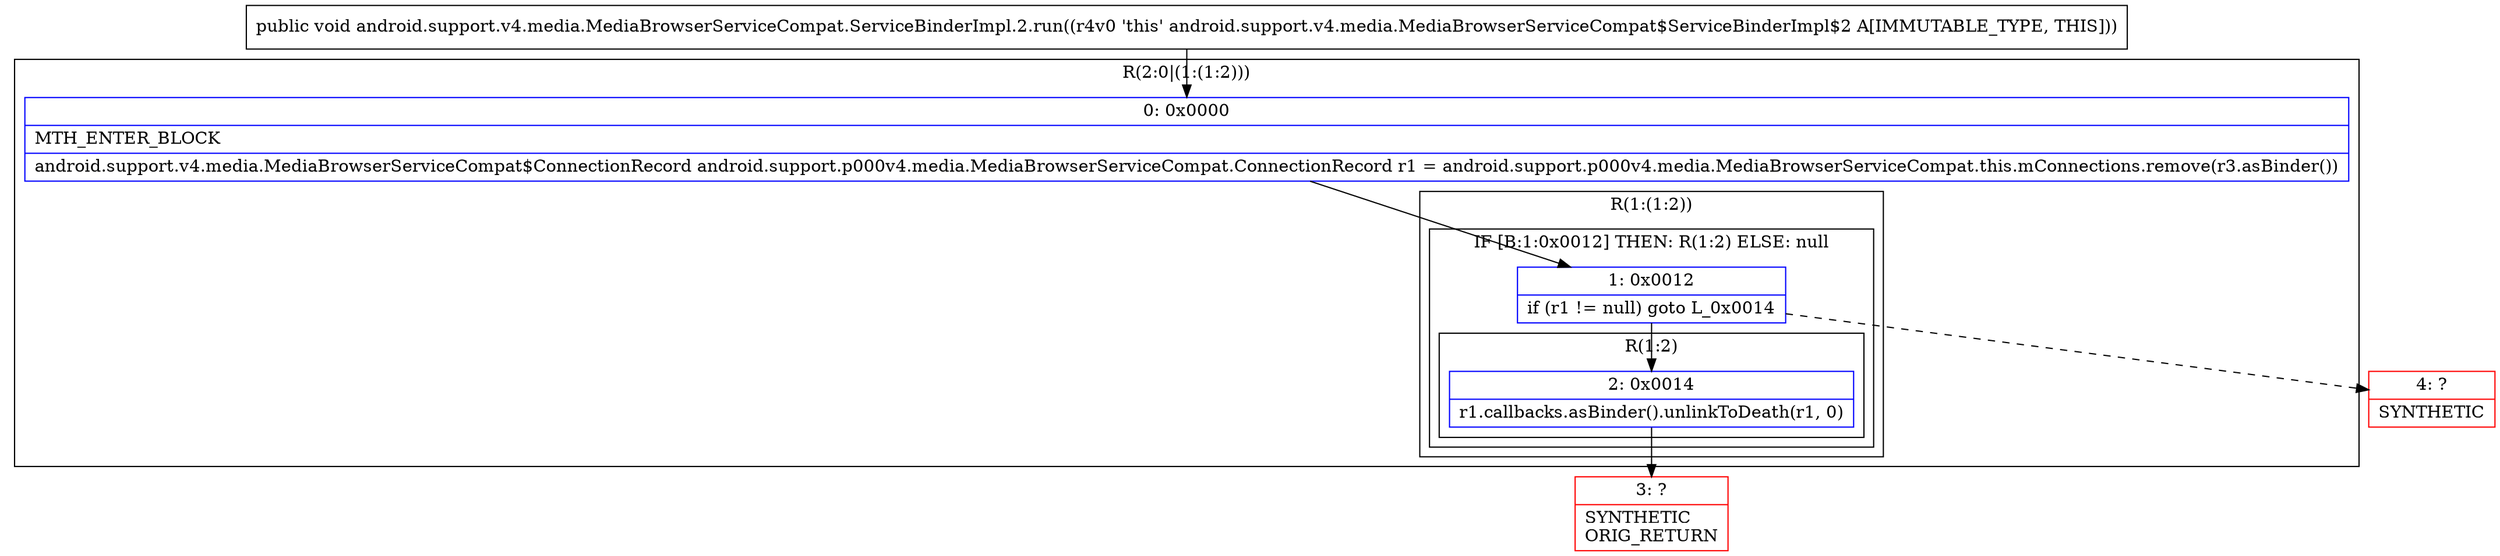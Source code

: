 digraph "CFG forandroid.support.v4.media.MediaBrowserServiceCompat.ServiceBinderImpl.2.run()V" {
subgraph cluster_Region_1893443610 {
label = "R(2:0|(1:(1:2)))";
node [shape=record,color=blue];
Node_0 [shape=record,label="{0\:\ 0x0000|MTH_ENTER_BLOCK\l|android.support.v4.media.MediaBrowserServiceCompat$ConnectionRecord android.support.p000v4.media.MediaBrowserServiceCompat.ConnectionRecord r1 = android.support.p000v4.media.MediaBrowserServiceCompat.this.mConnections.remove(r3.asBinder())\l}"];
subgraph cluster_Region_426445361 {
label = "R(1:(1:2))";
node [shape=record,color=blue];
subgraph cluster_IfRegion_1108838824 {
label = "IF [B:1:0x0012] THEN: R(1:2) ELSE: null";
node [shape=record,color=blue];
Node_1 [shape=record,label="{1\:\ 0x0012|if (r1 != null) goto L_0x0014\l}"];
subgraph cluster_Region_101076238 {
label = "R(1:2)";
node [shape=record,color=blue];
Node_2 [shape=record,label="{2\:\ 0x0014|r1.callbacks.asBinder().unlinkToDeath(r1, 0)\l}"];
}
}
}
}
Node_3 [shape=record,color=red,label="{3\:\ ?|SYNTHETIC\lORIG_RETURN\l}"];
Node_4 [shape=record,color=red,label="{4\:\ ?|SYNTHETIC\l}"];
MethodNode[shape=record,label="{public void android.support.v4.media.MediaBrowserServiceCompat.ServiceBinderImpl.2.run((r4v0 'this' android.support.v4.media.MediaBrowserServiceCompat$ServiceBinderImpl$2 A[IMMUTABLE_TYPE, THIS])) }"];
MethodNode -> Node_0;
Node_0 -> Node_1;
Node_1 -> Node_2;
Node_1 -> Node_4[style=dashed];
Node_2 -> Node_3;
}

